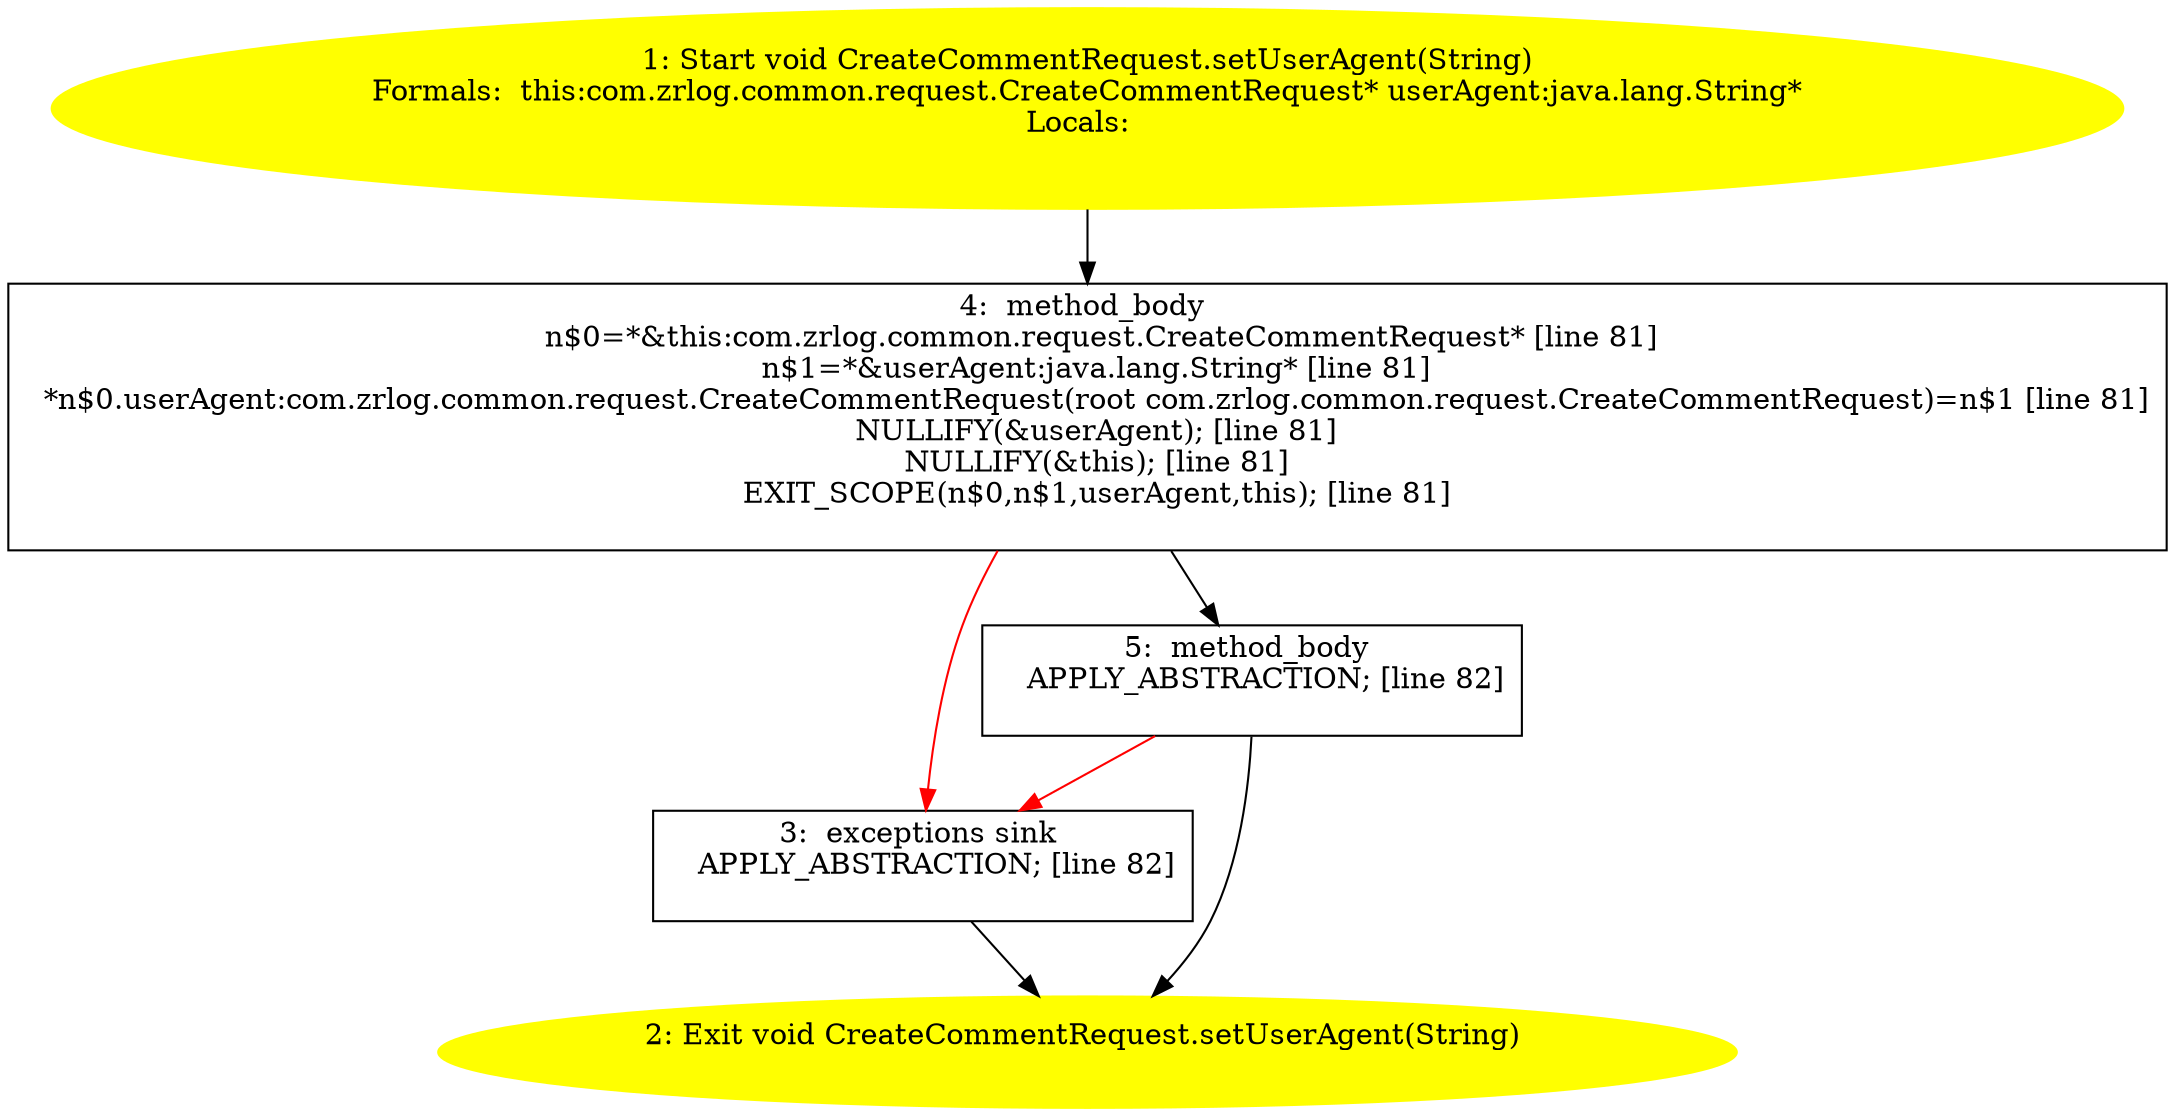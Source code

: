 /* @generated */
digraph cfg {
"com.zrlog.common.request.CreateCommentRequest.setUserAgent(java.lang.String):void.a372ccce4bf2736f3806d49fefe658c7_1" [label="1: Start void CreateCommentRequest.setUserAgent(String)\nFormals:  this:com.zrlog.common.request.CreateCommentRequest* userAgent:java.lang.String*\nLocals:  \n  " color=yellow style=filled]
	

	 "com.zrlog.common.request.CreateCommentRequest.setUserAgent(java.lang.String):void.a372ccce4bf2736f3806d49fefe658c7_1" -> "com.zrlog.common.request.CreateCommentRequest.setUserAgent(java.lang.String):void.a372ccce4bf2736f3806d49fefe658c7_4" ;
"com.zrlog.common.request.CreateCommentRequest.setUserAgent(java.lang.String):void.a372ccce4bf2736f3806d49fefe658c7_2" [label="2: Exit void CreateCommentRequest.setUserAgent(String) \n  " color=yellow style=filled]
	

"com.zrlog.common.request.CreateCommentRequest.setUserAgent(java.lang.String):void.a372ccce4bf2736f3806d49fefe658c7_3" [label="3:  exceptions sink \n   APPLY_ABSTRACTION; [line 82]\n " shape="box"]
	

	 "com.zrlog.common.request.CreateCommentRequest.setUserAgent(java.lang.String):void.a372ccce4bf2736f3806d49fefe658c7_3" -> "com.zrlog.common.request.CreateCommentRequest.setUserAgent(java.lang.String):void.a372ccce4bf2736f3806d49fefe658c7_2" ;
"com.zrlog.common.request.CreateCommentRequest.setUserAgent(java.lang.String):void.a372ccce4bf2736f3806d49fefe658c7_4" [label="4:  method_body \n   n$0=*&this:com.zrlog.common.request.CreateCommentRequest* [line 81]\n  n$1=*&userAgent:java.lang.String* [line 81]\n  *n$0.userAgent:com.zrlog.common.request.CreateCommentRequest(root com.zrlog.common.request.CreateCommentRequest)=n$1 [line 81]\n  NULLIFY(&userAgent); [line 81]\n  NULLIFY(&this); [line 81]\n  EXIT_SCOPE(n$0,n$1,userAgent,this); [line 81]\n " shape="box"]
	

	 "com.zrlog.common.request.CreateCommentRequest.setUserAgent(java.lang.String):void.a372ccce4bf2736f3806d49fefe658c7_4" -> "com.zrlog.common.request.CreateCommentRequest.setUserAgent(java.lang.String):void.a372ccce4bf2736f3806d49fefe658c7_5" ;
	 "com.zrlog.common.request.CreateCommentRequest.setUserAgent(java.lang.String):void.a372ccce4bf2736f3806d49fefe658c7_4" -> "com.zrlog.common.request.CreateCommentRequest.setUserAgent(java.lang.String):void.a372ccce4bf2736f3806d49fefe658c7_3" [color="red" ];
"com.zrlog.common.request.CreateCommentRequest.setUserAgent(java.lang.String):void.a372ccce4bf2736f3806d49fefe658c7_5" [label="5:  method_body \n   APPLY_ABSTRACTION; [line 82]\n " shape="box"]
	

	 "com.zrlog.common.request.CreateCommentRequest.setUserAgent(java.lang.String):void.a372ccce4bf2736f3806d49fefe658c7_5" -> "com.zrlog.common.request.CreateCommentRequest.setUserAgent(java.lang.String):void.a372ccce4bf2736f3806d49fefe658c7_2" ;
	 "com.zrlog.common.request.CreateCommentRequest.setUserAgent(java.lang.String):void.a372ccce4bf2736f3806d49fefe658c7_5" -> "com.zrlog.common.request.CreateCommentRequest.setUserAgent(java.lang.String):void.a372ccce4bf2736f3806d49fefe658c7_3" [color="red" ];
}
